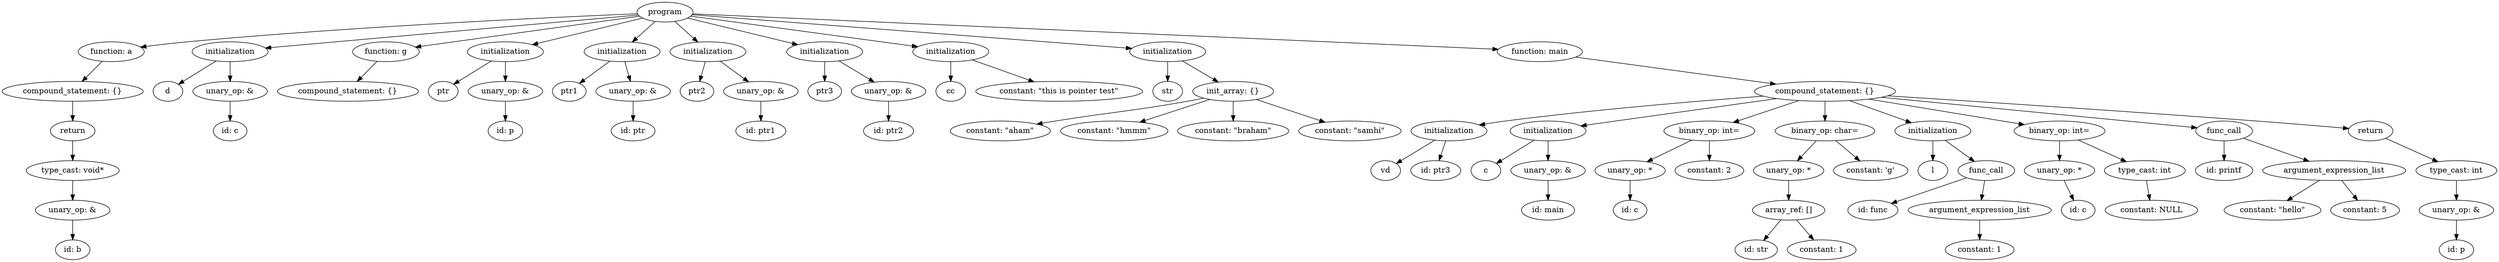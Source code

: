 strict digraph "" {
	graph [bb="0,0,4531.5,468"];
	node [label="\N"];
	134	[height=0.5,
		label=program,
		pos="1204,450",
		width=1.4082];
	11	[height=0.5,
		label="function: a",
		pos="198.04,378",
		width=1.6667];
	134 -> 11	[pos="e,251.37,386.35 1153.6,447.01 1020,441.49 646.11,424.54 336.04,396 311.64,393.75 284.9,390.62 261.51,387.65"];
	20	[height=0.5,
		label=initialization,
		pos="414.04,378",
		width=1.9167];
	134 -> 20	[pos="e,478.13,384.68 1155.5,444.7 1022,432.87 648.41,399.77 488.36,385.59"];
	28	[height=0.5,
		label="function: g",
		pos="697.04,378",
		width=1.6806];
	134 -> 28	[pos="e,750.64,386.4 1157.7,442.6 1066.6,430.03 864.15,402.07 760.64,387.78"];
	52	[height=0.5,
		label=initialization,
		pos="914.04,378",
		width=1.9167];
	134 -> 52	[pos="e,962.86,390.78 1163.4,439.19 1113.8,427.21 1029.4,406.86 972.76,393.17"];
	58	[height=0.5,
		label=initialization,
		pos="1126,378",
		width=1.9167];
	134 -> 58	[pos="e,1144.5,395.55 1186.3,433.12 1176.2,424 1163.3,412.4 1152,402.28"];
	64	[height=0.5,
		label=initialization,
		pos="1282,378",
		width=1.9167];
	134 -> 64	[pos="e,1263.6,395.55 1221.7,433.12 1231.9,424 1244.8,412.4 1256.1,402.28"];
	70	[height=0.5,
		label=initialization,
		pos="1494,378",
		width=1.9167];
	134 -> 70	[pos="e,1445.2,390.78 1244.7,439.19 1294.3,427.21 1378.6,406.86 1435.3,393.17"];
	75	[height=0.5,
		label=initialization,
		pos="1723,378",
		width=1.9167];
	134 -> 75	[pos="e,1663,387.09 1250.6,442.73 1341.9,430.41 1545.2,402.98 1652.9,388.46"];
	85	[height=0.5,
		label=initialization,
		pos="2117,378",
		width=1.9167];
	134 -> 85	[pos="e,2051.7,384.01 1253.1,445.24 1403.8,433.68 1860.4,398.67 2041.7,384.78"];
	133	[height=0.5,
		label="function: main",
		pos="2793,378",
		width=2.1528];
	134 -> 133	[pos="e,2717.5,382.33 1254.2,446.79 1481.8,436.76 2418.3,395.51 2707.5,382.77"];
	10	[height=0.5,
		label="compound_statement: {}",
		pos="128.04,306",
		width=3.5566];
	11 -> 10	[pos="e,144.99,323.96 181.45,360.41 172.69,351.65 161.77,340.73 152.1,331.06"];
	17	[height=0.5,
		label=d,
		pos="301.04,306",
		width=0.75];
	20 -> 17	[pos="e,320.24,318.9 388.4,361.12 370.76,350.19 347.35,335.69 329.19,324.44"];
	19	[height=0.5,
		label="unary_op: &",
		pos="414.04,306",
		width=1.8776];
	20 -> 19	[pos="e,414.04,324.1 414.04,359.7 414.04,351.98 414.04,342.71 414.04,334.11"];
	27	[height=0.5,
		label="compound_statement: {}",
		pos="628.04,306",
		width=3.5566];
	28 -> 27	[pos="e,644.75,323.96 680.69,360.41 672.13,351.73 661.5,340.95 652.03,331.34"];
	49	[height=0.5,
		label=ptr,
		pos="801.04,306",
		width=0.75];
	52 -> 49	[pos="e,820.24,318.9 888.4,361.12 870.76,350.19 847.35,335.69 829.19,324.44"];
	51	[height=0.5,
		label="unary_op: &",
		pos="914.04,306",
		width=1.8776];
	52 -> 51	[pos="e,914.04,324.1 914.04,359.7 914.04,351.98 914.04,342.71 914.04,334.11"];
	55	[height=0.5,
		label=ptr1,
		pos="1030,306",
		width=0.84854];
	58 -> 55	[pos="e,1048.6,320.56 1103.8,360.76 1089.8,350.57 1071.7,337.36 1056.9,326.58"];
	57	[height=0.5,
		label="unary_op: &",
		pos="1146,306",
		width=1.8776];
	58 -> 57	[pos="e,1141.2,324.1 1131,359.7 1133.2,351.9 1135.9,342.51 1138.4,333.83"];
	61	[height=0.5,
		label=ptr2,
		pos="1262,306",
		width=0.84854];
	64 -> 61	[pos="e,1266.9,324.1 1277.1,359.7 1274.9,351.9 1272.2,342.51 1269.7,333.83"];
	63	[height=0.5,
		label="unary_op: &",
		pos="1378,306",
		width=1.8776];
	64 -> 63	[pos="e,1355.9,323.15 1304.3,360.76 1317.1,351.4 1333.5,339.49 1347.5,329.26"];
	67	[height=0.5,
		label=ptr3,
		pos="1494,306",
		width=0.84854];
	70 -> 67	[pos="e,1494,324.1 1494,359.7 1494,351.98 1494,342.71 1494,334.11"];
	69	[height=0.5,
		label="unary_op: &",
		pos="1610,306",
		width=1.8776];
	70 -> 69	[pos="e,1584.1,322.66 1520.1,361.29 1536.3,351.47 1557.5,338.71 1575.2,328.03"];
	73	[height=0.5,
		label=cc,
		pos="1723,306",
		width=0.75];
	75 -> 73	[pos="e,1723,324.1 1723,359.7 1723,351.98 1723,342.71 1723,334.11"];
	74	[height=0.5,
		label="constant: \"this is pointer test\"",
		pos="1920,306",
		width=4.2083];
	75 -> 74	[pos="e,1874.5,323.18 1762.4,363 1791.7,352.59 1832.1,338.24 1864.7,326.67"];
	79	[height=0.5,
		label=str,
		pos="2117,306",
		width=0.75];
	85 -> 79	[pos="e,2117,324.1 2117,359.7 2117,351.98 2117,342.71 2117,334.11"];
	84	[height=0.5,
		label="init_array: {}",
		pos="2236,306",
		width=2.0417];
	85 -> 84	[pos="e,2209,322.9 2143.7,361.29 2160.3,351.54 2181.8,338.89 2199.9,328.25"];
	132	[height=0.5,
		label="compound_statement: {}",
		pos="3311,306",
		width=3.5566];
	133 -> 132	[pos="e,3221.9,319.04 2858.1,368.21 2947.1,356.18 3107.7,334.48 3211.7,320.42"];
	9	[height=0.5,
		label=return,
		pos="128.04,234",
		width=1.125];
	10 -> 9	[pos="e,128.04,252.1 128.04,287.7 128.04,279.98 128.04,270.71 128.04,262.11"];
	18	[height=0.5,
		label="id: c",
		pos="414.04,234",
		width=0.84854];
	19 -> 18	[pos="e,414.04,252.1 414.04,287.7 414.04,279.98 414.04,270.71 414.04,262.11"];
	50	[height=0.5,
		label="id: p",
		pos="914.04,234",
		width=0.86659];
	51 -> 50	[pos="e,914.04,252.1 914.04,287.7 914.04,279.98 914.04,270.71 914.04,262.11"];
	56	[height=0.5,
		label="id: ptr",
		pos="1146,234",
		width=1.1013];
	57 -> 56	[pos="e,1146,252.1 1146,287.7 1146,279.98 1146,270.71 1146,262.11"];
	62	[height=0.5,
		label="id: ptr1",
		pos="1378,234",
		width=1.2639];
	63 -> 62	[pos="e,1378,252.1 1378,287.7 1378,279.98 1378,270.71 1378,262.11"];
	68	[height=0.5,
		label="id: ptr2",
		pos="1610,234",
		width=1.2639];
	69 -> 68	[pos="e,1610,252.1 1610,287.7 1610,279.98 1610,270.71 1610,262.11"];
	80	[height=0.5,
		label="constant: \"aham\"",
		pos="1813,234",
		width=2.5278];
	84 -> 80	[pos="e,1879.2,246.43 2182.5,293.61 2172.7,291.65 2162.6,289.69 2153,288 2046.8,269.17 2019.5,269.04 1913,252 1905.3,250.77 1897.3,249.45 \
1889.3,248.12"];
	81	[height=0.5,
		label="constant: \"hmmm\"",
		pos="2020,234",
		width=2.7083];
	84 -> 81	[pos="e,2066.1,249.93 2193.6,291.25 2159.9,280.33 2112.4,264.95 2075.7,253.03"];
	82	[height=0.5,
		label="constant: \"braham\"",
		pos="2236,234",
		width=2.7984];
	84 -> 82	[pos="e,2236,252.1 2236,287.7 2236,279.98 2236,270.71 2236,262.11"];
	83	[height=0.5,
		label="constant: \"samhi\"",
		pos="2448,234",
		width=2.5833];
	84 -> 83	[pos="e,2402.9,249.89 2277.9,291.17 2310.9,280.28 2357.1,265.01 2393.1,253.14"];
	93	[height=0.5,
		label=initialization,
		pos="2628,234",
		width=1.9167];
	132 -> 93	[pos="e,2683,244.92 3198.8,297.25 3081.6,288.56 2892.5,272.92 2730,252 2718.1,250.46 2705.4,248.56 2693.1,246.59"];
	99	[height=0.5,
		label=initialization,
		pos="2808,234",
		width=1.9167];
	132 -> 99	[pos="e,2867.5,243.28 3223.4,292.81 3125.2,279.13 2967.8,257.24 2877.6,244.68"];
	103	[height=0.5,
		label="binary_op: int=",
		pos="3101,234",
		width=2.2929];
	132 -> 103	[pos="e,3144.3,249.43 3263.6,289.2 3231.1,278.34 3187.7,263.9 3154,252.66"];
	109	[height=0.5,
		label="binary_op: char=",
		pos="3311,234",
		width=2.5139];
	132 -> 109	[pos="e,3311,252.1 3311,287.7 3311,279.98 3311,270.71 3311,262.11"];
	117	[height=0.5,
		label=initialization,
		pos="3507,234",
		width=1.9167];
	132 -> 117	[pos="e,3468,248.93 3355.5,289.12 3386.2,278.15 3427,263.57 3458.6,252.31"];
	122	[height=0.5,
		label="binary_op: int=",
		pos="3737,234",
		width=2.2929];
	132 -> 122	[pos="e,3673.2,245.48 3391.2,291.83 3469.4,278.98 3587.3,259.6 3663.3,247.12"];
	127	[height=0.5,
		label=func_call,
		pos="4036,234",
		width=1.4306];
	132 -> 127	[pos="e,3987,239.74 3413.4,295.12 3567.3,280.26 3853.6,252.62 3977,240.7"];
	131	[height=0.5,
		label=return,
		pos="4302,234",
		width=1.125];
	132 -> 131	[pos="e,4262.6,238.43 3425.2,297.83 3578,288.11 3857.5,269.89 4096,252 4149.5,247.99 4210.7,242.87 4252.4,239.31"];
	8	[height=0.5,
		label="type_cast: void*",
		pos="128.04,162",
		width=2.3472];
	9 -> 8	[pos="e,128.04,180.1 128.04,215.7 128.04,207.98 128.04,198.71 128.04,190.11"];
	91	[height=0.5,
		label=vd,
		pos="2513,162",
		width=0.75];
	93 -> 91	[pos="e,2532.3,174.74 2602.2,217.29 2584,206.21 2559.6,191.37 2541,180"];
	92	[height=0.5,
		label="id: ptr3",
		pos="2604,162",
		width=1.2639];
	93 -> 92	[pos="e,2610,180.28 2622.2,216.05 2619.5,208.18 2616.3,198.62 2613.2,189.79"];
	96	[height=0.5,
		label=c,
		pos="2695,162",
		width=0.75];
	99 -> 96	[pos="e,2714.2,174.9 2782.4,217.12 2764.8,206.19 2741.3,191.69 2723.2,180.44"];
	98	[height=0.5,
		label="unary_op: &",
		pos="2808,162",
		width=1.8776];
	99 -> 98	[pos="e,2808,180.1 2808,215.7 2808,207.98 2808,198.71 2808,190.11"];
	101	[height=0.5,
		label="unary_op: *",
		pos="2957,162",
		width=1.7693];
	103 -> 101	[pos="e,2987.8,177.94 3068.7,217.29 3047.4,206.95 3019.4,193.33 2996.8,182.32"];
	102	[height=0.5,
		label="constant: 2",
		pos="3101,162",
		width=1.7361];
	103 -> 102	[pos="e,3101,180.1 3101,215.7 3101,207.98 3101,198.71 3101,190.11"];
	107	[height=0.5,
		label="unary_op: *",
		pos="3245,162",
		width=1.7693];
	109 -> 107	[pos="e,3260.9,179.79 3295.1,216.05 3286.9,207.37 3276.8,196.64 3267.8,187.11"];
	108	[height=0.5,
		label="constant: 'g'",
		pos="3394,162",
		width=1.8776];
	109 -> 108	[pos="e,3374.5,179.47 3330.7,216.41 3341.5,207.34 3354.9,195.97 3366.7,186.06"];
	112	[height=0.5,
		label=l,
		pos="3507,162",
		width=0.75];
	117 -> 112	[pos="e,3507,180.1 3507,215.7 3507,207.98 3507,198.71 3507,190.11"];
	116	[height=0.5,
		label=func_call,
		pos="3604,162",
		width=1.4306];
	117 -> 116	[pos="e,3582.7,178.43 3529.5,216.76 3542.9,207.11 3560,194.75 3574.5,184.31"];
	119	[height=0.5,
		label="unary_op: *",
		pos="3737,162",
		width=1.7693];
	122 -> 119	[pos="e,3737,180.1 3737,215.7 3737,207.98 3737,198.71 3737,190.11"];
	121	[height=0.5,
		label="type_cast: int",
		pos="3892,162",
		width=2.0417];
	122 -> 121	[pos="e,3858.5,178.13 3771.4,217.46 3794.4,207.12 3824.6,193.44 3849.1,182.38"];
	123	[height=0.5,
		label="id: printf",
		pos="4036,162",
		width=1.4444];
	127 -> 123	[pos="e,4036,180.1 4036,215.7 4036,207.98 4036,198.71 4036,190.11"];
	125	[height=0.5,
		label=argument_expression_list,
		pos="4236,162",
		width=3.6111];
	127 -> 125	[pos="e,4190.6,178.92 4071.3,220.65 4101.7,210.03 4145.9,194.53 4180.9,182.28"];
	130	[height=0.5,
		label="type_cast: int",
		pos="4458,162",
		width=2.0417];
	131 -> 130	[pos="e,4424.5,178.03 4329.6,220.65 4353.3,210.01 4387.9,194.48 4415.2,182.22"];
	7	[height=0.5,
		label="unary_op: &",
		pos="128.04,90",
		width=1.8776];
	8 -> 7	[pos="e,128.04,108.1 128.04,143.7 128.04,135.98 128.04,126.71 128.04,118.11"];
	97	[height=0.5,
		label="id: main",
		pos="2808,90",
		width=1.336];
	98 -> 97	[pos="e,2808,108.1 2808,143.7 2808,135.98 2808,126.71 2808,118.11"];
	100	[height=0.5,
		label="id: c",
		pos="2957,90",
		width=0.84854];
	101 -> 100	[pos="e,2957,108.1 2957,143.7 2957,135.98 2957,126.71 2957,118.11"];
	106	[height=0.5,
		label="array_ref: []",
		pos="3245,90",
		width=1.8234];
	107 -> 106	[pos="e,3245,108.1 3245,143.7 3245,135.98 3245,126.71 3245,118.11"];
	113	[height=0.5,
		label="id: func",
		pos="3398,90",
		width=1.2639];
	116 -> 113	[pos="e,3431.5,102.36 3568.2,148.81 3532.8,136.8 3478.8,118.44 3441.1,105.65"];
	115	[height=0.5,
		label=argument_expression_list,
		pos="3592,90",
		width=3.6111];
	116 -> 115	[pos="e,3595,108.1 3601.1,143.7 3599.7,135.98 3598.2,126.71 3596.7,118.11"];
	118	[height=0.5,
		label="id: c",
		pos="3771,90",
		width=0.84854];
	119 -> 118	[pos="e,3762.9,107.79 3745.3,144.05 3749.2,135.89 3754.1,125.91 3758.5,116.82"];
	120	[height=0.5,
		label="constant: NULL",
		pos="3904,90",
		width=2.3333];
	121 -> 120	[pos="e,3901.1,108.1 3895,143.7 3896.3,135.98 3897.9,126.71 3899.4,118.11"];
	124	[height=0.5,
		label="constant: \"hello\"",
		pos="4124,90",
		width=2.4373];
	125 -> 124	[pos="e,4150.3,107.39 4209.2,144.23 4194.1,134.81 4175.2,122.95 4158.9,112.82"];
	126	[height=0.5,
		label="constant: 5",
		pos="4292,90",
		width=1.7361];
	125 -> 126	[pos="e,4278.6,107.79 4249.6,144.05 4256.4,135.54 4264.8,125.07 4272.3,115.68"];
	129	[height=0.5,
		label="unary_op: &",
		pos="4458,90",
		width=1.8776];
	130 -> 129	[pos="e,4458,108.1 4458,143.7 4458,135.98 4458,126.71 4458,118.11"];
	6	[height=0.5,
		label="id: b",
		pos="128.04,18",
		width=0.86659];
	7 -> 6	[pos="e,128.04,36.104 128.04,71.697 128.04,63.983 128.04,54.712 128.04,46.112"];
	104	[height=0.5,
		label="id: str",
		pos="3186,18",
		width=1.0694];
	106 -> 104	[pos="e,3199.5,34.988 3231.1,72.411 3223.6,63.567 3214.3,52.531 3206.1,42.789"];
	105	[height=0.5,
		label="constant: 1",
		pos="3305,18",
		width=1.7361];
	106 -> 105	[pos="e,3290.5,35.956 3259.3,72.411 3266.6,63.82 3275.8,53.159 3283.9,43.627"];
	114	[height=0.5,
		label="constant: 1",
		pos="3592,18",
		width=1.7361];
	115 -> 114	[pos="e,3592,36.104 3592,71.697 3592,63.983 3592,54.712 3592,46.112"];
	128	[height=0.5,
		label="id: p",
		pos="4458,18",
		width=0.86659];
	129 -> 128	[pos="e,4458,36.104 4458,71.697 4458,63.983 4458,54.712 4458,46.112"];
}
